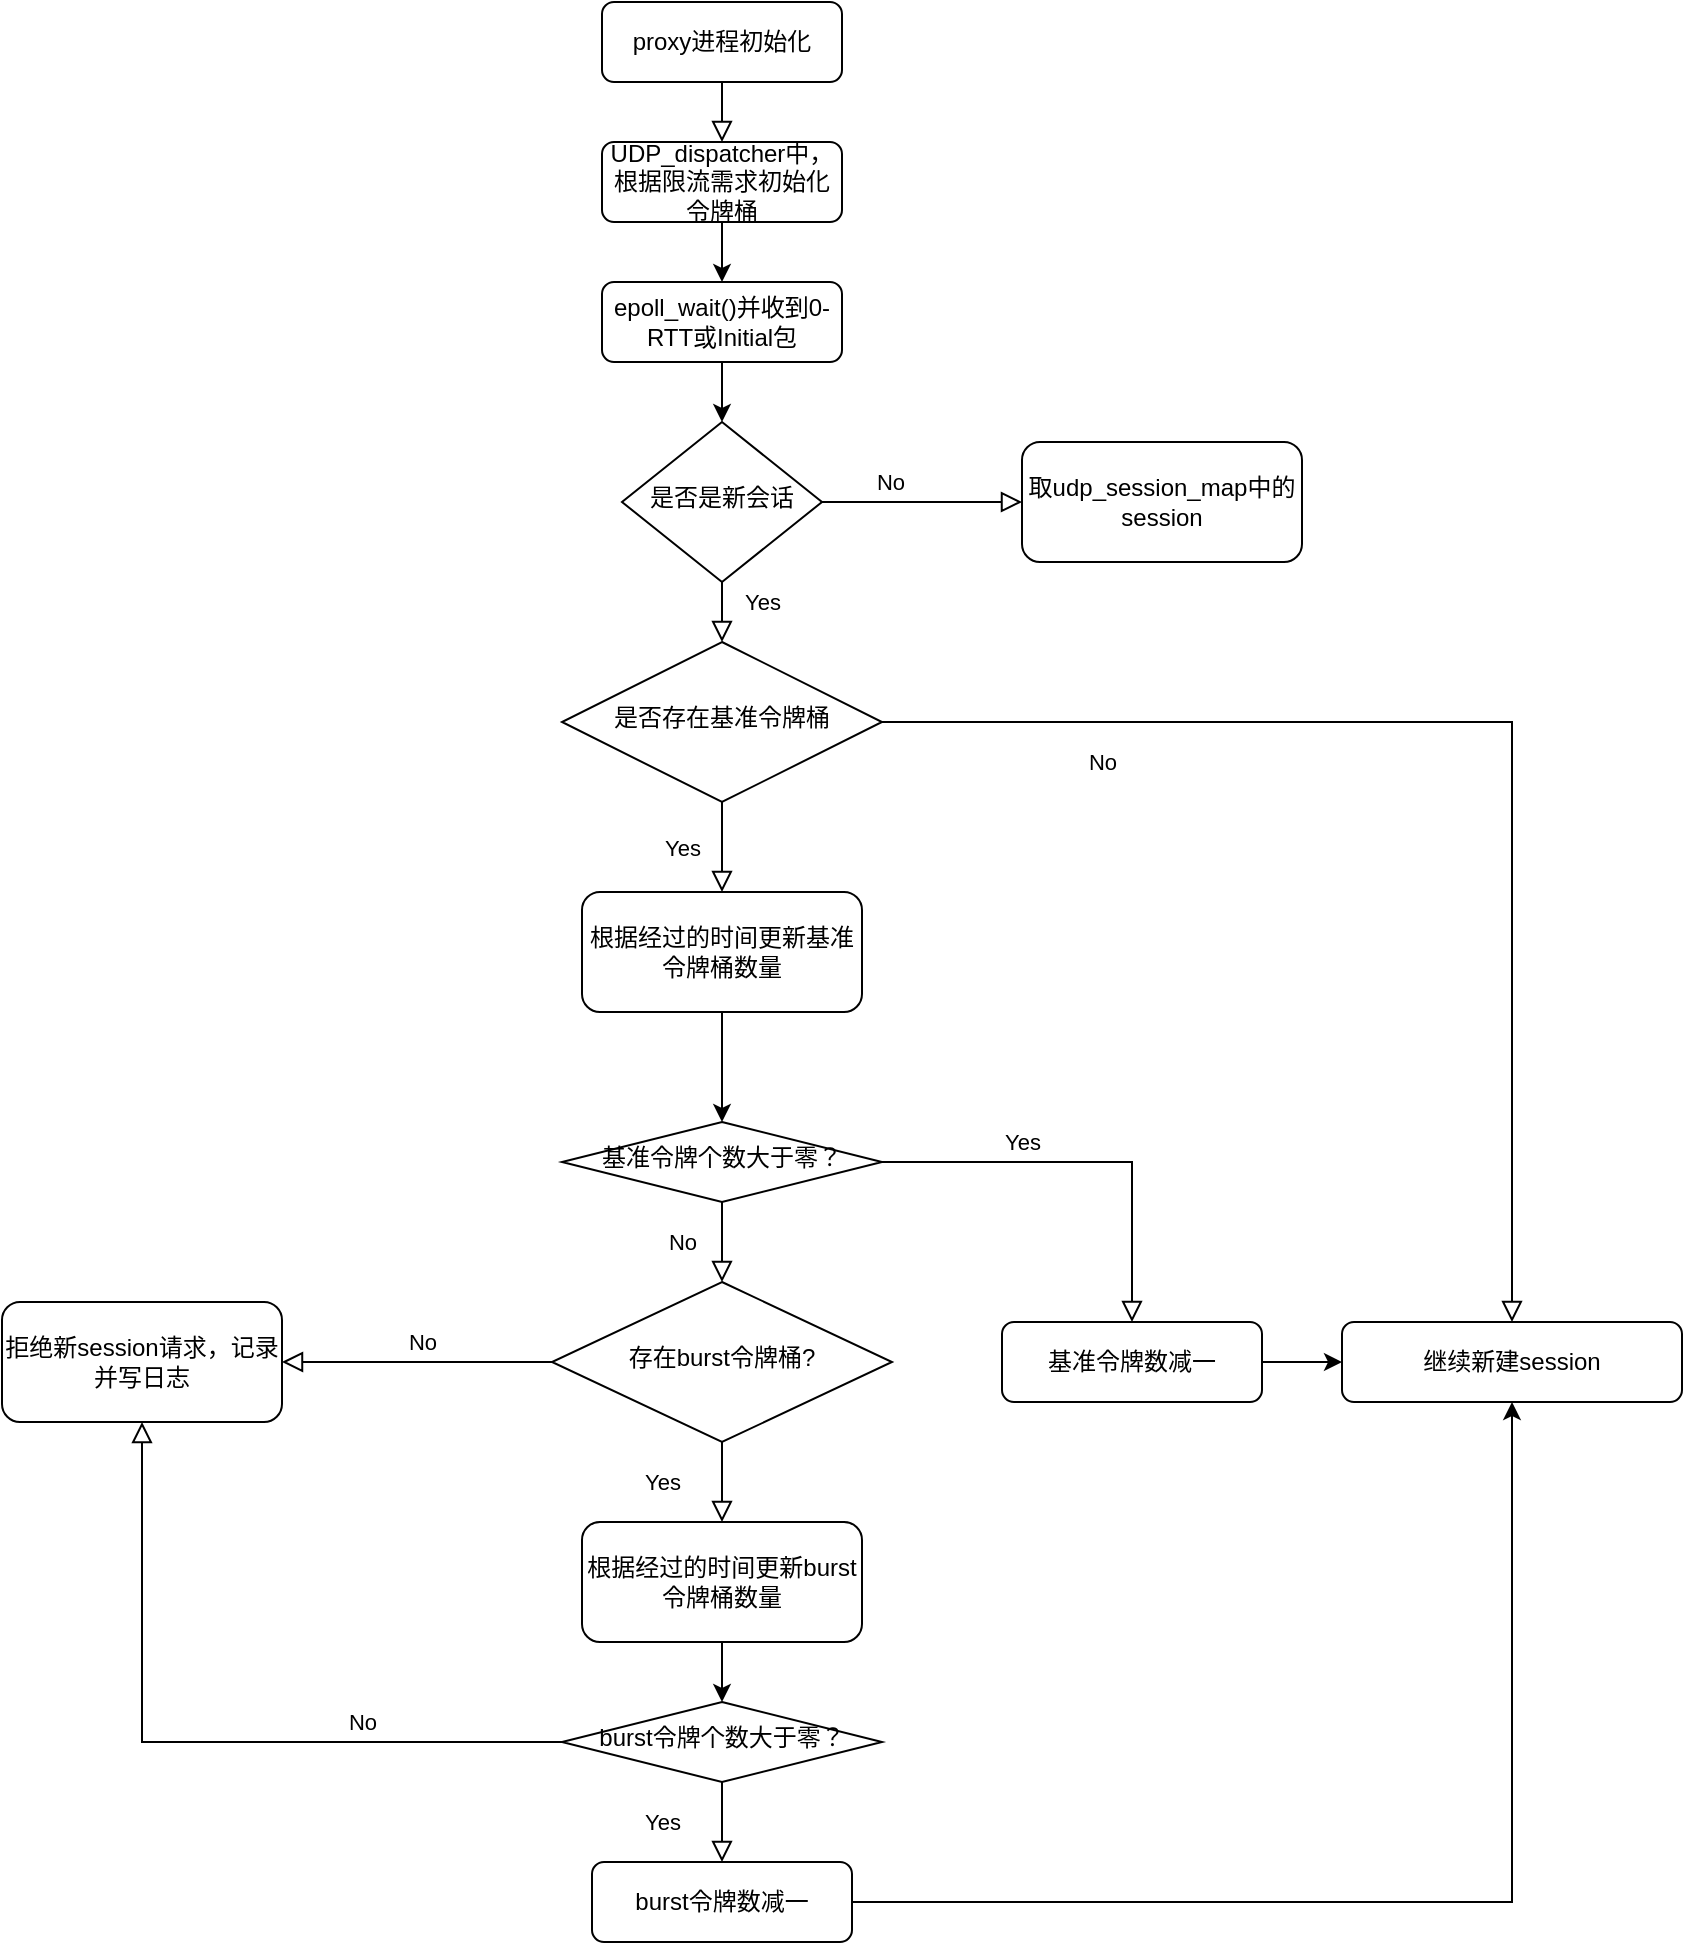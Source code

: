 <mxfile version="21.6.9" type="github">
  <diagram id="C5RBs43oDa-KdzZeNtuy" name="Page-1">
    <mxGraphModel dx="2501" dy="714" grid="1" gridSize="10" guides="1" tooltips="1" connect="1" arrows="1" fold="1" page="1" pageScale="1" pageWidth="827" pageHeight="1169" math="0" shadow="0">
      <root>
        <mxCell id="WIyWlLk6GJQsqaUBKTNV-0" />
        <mxCell id="WIyWlLk6GJQsqaUBKTNV-1" parent="WIyWlLk6GJQsqaUBKTNV-0" />
        <mxCell id="WIyWlLk6GJQsqaUBKTNV-2" value="" style="rounded=0;html=1;jettySize=auto;orthogonalLoop=1;fontSize=11;endArrow=block;endFill=0;endSize=8;strokeWidth=1;shadow=0;labelBackgroundColor=none;edgeStyle=orthogonalEdgeStyle;entryX=0.5;entryY=0;entryDx=0;entryDy=0;" parent="WIyWlLk6GJQsqaUBKTNV-1" source="WIyWlLk6GJQsqaUBKTNV-3" target="V_LDSARbya6VHITmil84-0" edge="1">
          <mxGeometry relative="1" as="geometry" />
        </mxCell>
        <mxCell id="WIyWlLk6GJQsqaUBKTNV-3" value="proxy进程初始化" style="rounded=1;whiteSpace=wrap;html=1;fontSize=12;glass=0;strokeWidth=1;shadow=0;" parent="WIyWlLk6GJQsqaUBKTNV-1" vertex="1">
          <mxGeometry x="160" y="80" width="120" height="40" as="geometry" />
        </mxCell>
        <mxCell id="WIyWlLk6GJQsqaUBKTNV-4" value="Yes" style="rounded=0;html=1;jettySize=auto;orthogonalLoop=1;fontSize=11;endArrow=block;endFill=0;endSize=8;strokeWidth=1;shadow=0;labelBackgroundColor=none;edgeStyle=orthogonalEdgeStyle;exitX=0.5;exitY=1;exitDx=0;exitDy=0;entryX=0.5;entryY=0;entryDx=0;entryDy=0;" parent="WIyWlLk6GJQsqaUBKTNV-1" source="V_LDSARbya6VHITmil84-10" target="V_LDSARbya6VHITmil84-17" edge="1">
          <mxGeometry y="-20" relative="1" as="geometry">
            <mxPoint as="offset" />
            <mxPoint x="130" y="460" as="sourcePoint" />
            <mxPoint x="220" y="500" as="targetPoint" />
            <Array as="points" />
          </mxGeometry>
        </mxCell>
        <mxCell id="WIyWlLk6GJQsqaUBKTNV-6" value="是否是新会话" style="rhombus;whiteSpace=wrap;html=1;shadow=0;fontFamily=Helvetica;fontSize=12;align=center;strokeWidth=1;spacing=6;spacingTop=-4;" parent="WIyWlLk6GJQsqaUBKTNV-1" vertex="1">
          <mxGeometry x="170" y="290" width="100" height="80" as="geometry" />
        </mxCell>
        <mxCell id="V_LDSARbya6VHITmil84-0" value="UDP_dispatcher中，根据限流需求初始化令牌桶" style="rounded=1;whiteSpace=wrap;html=1;fontSize=12;glass=0;strokeWidth=1;shadow=0;" parent="WIyWlLk6GJQsqaUBKTNV-1" vertex="1">
          <mxGeometry x="160" y="150" width="120" height="40" as="geometry" />
        </mxCell>
        <mxCell id="V_LDSARbya6VHITmil84-2" value="" style="endArrow=classic;html=1;rounded=0;exitX=0.5;exitY=1;exitDx=0;exitDy=0;entryX=0.5;entryY=0;entryDx=0;entryDy=0;" parent="WIyWlLk6GJQsqaUBKTNV-1" source="V_LDSARbya6VHITmil84-0" target="V_LDSARbya6VHITmil84-4" edge="1">
          <mxGeometry width="50" height="50" relative="1" as="geometry">
            <mxPoint x="390" y="300" as="sourcePoint" />
            <mxPoint x="235" y="240" as="targetPoint" />
          </mxGeometry>
        </mxCell>
        <mxCell id="V_LDSARbya6VHITmil84-4" value="epoll_wait()并收到0-RTT或Initial包" style="rounded=1;whiteSpace=wrap;html=1;fontSize=12;glass=0;strokeWidth=1;shadow=0;" parent="WIyWlLk6GJQsqaUBKTNV-1" vertex="1">
          <mxGeometry x="160" y="220" width="120" height="40" as="geometry" />
        </mxCell>
        <mxCell id="V_LDSARbya6VHITmil84-7" value="" style="endArrow=classic;html=1;rounded=0;exitX=0.5;exitY=1;exitDx=0;exitDy=0;" parent="WIyWlLk6GJQsqaUBKTNV-1" source="V_LDSARbya6VHITmil84-4" target="WIyWlLk6GJQsqaUBKTNV-6" edge="1">
          <mxGeometry width="50" height="50" relative="1" as="geometry">
            <mxPoint x="230" y="200" as="sourcePoint" />
            <mxPoint x="220" y="290" as="targetPoint" />
          </mxGeometry>
        </mxCell>
        <mxCell id="V_LDSARbya6VHITmil84-10" value="是否存在基准令牌桶" style="rhombus;whiteSpace=wrap;html=1;shadow=0;fontFamily=Helvetica;fontSize=12;align=center;strokeWidth=1;spacing=6;spacingTop=-4;" parent="WIyWlLk6GJQsqaUBKTNV-1" vertex="1">
          <mxGeometry x="140" y="400" width="160" height="80" as="geometry" />
        </mxCell>
        <mxCell id="_7VM2bFpZhrTtHM-rkx7-26" style="edgeStyle=orthogonalEdgeStyle;rounded=0;orthogonalLoop=1;jettySize=auto;html=1;exitX=0.5;exitY=1;exitDx=0;exitDy=0;entryX=0.5;entryY=0;entryDx=0;entryDy=0;" edge="1" parent="WIyWlLk6GJQsqaUBKTNV-1" source="V_LDSARbya6VHITmil84-17" target="V_LDSARbya6VHITmil84-21">
          <mxGeometry relative="1" as="geometry" />
        </mxCell>
        <mxCell id="V_LDSARbya6VHITmil84-17" value="根据经过的时间更新基准令牌桶数量" style="rounded=1;whiteSpace=wrap;html=1;fontSize=12;glass=0;strokeWidth=1;shadow=0;" parent="WIyWlLk6GJQsqaUBKTNV-1" vertex="1">
          <mxGeometry x="150" y="525" width="140" height="60" as="geometry" />
        </mxCell>
        <mxCell id="V_LDSARbya6VHITmil84-21" value="基准令牌个数大于零？" style="rhombus;whiteSpace=wrap;html=1;shadow=0;fontFamily=Helvetica;fontSize=12;align=center;strokeWidth=1;spacing=6;spacingTop=-4;" parent="WIyWlLk6GJQsqaUBKTNV-1" vertex="1">
          <mxGeometry x="140" y="640" width="160" height="40" as="geometry" />
        </mxCell>
        <mxCell id="V_LDSARbya6VHITmil84-57" style="edgeStyle=orthogonalEdgeStyle;rounded=0;orthogonalLoop=1;jettySize=auto;html=1;exitX=1;exitY=0.5;exitDx=0;exitDy=0;entryX=0;entryY=0.5;entryDx=0;entryDy=0;" parent="WIyWlLk6GJQsqaUBKTNV-1" source="V_LDSARbya6VHITmil84-22" target="V_LDSARbya6VHITmil84-56" edge="1">
          <mxGeometry relative="1" as="geometry" />
        </mxCell>
        <mxCell id="V_LDSARbya6VHITmil84-22" value="基准令牌数减一" style="rounded=1;whiteSpace=wrap;html=1;fontSize=12;glass=0;strokeWidth=1;shadow=0;" parent="WIyWlLk6GJQsqaUBKTNV-1" vertex="1">
          <mxGeometry x="360" y="740" width="130" height="40" as="geometry" />
        </mxCell>
        <mxCell id="V_LDSARbya6VHITmil84-25" value="取udp_session_map中的session" style="rounded=1;whiteSpace=wrap;html=1;fontSize=12;glass=0;strokeWidth=1;shadow=0;" parent="WIyWlLk6GJQsqaUBKTNV-1" vertex="1">
          <mxGeometry x="370" y="300" width="140" height="60" as="geometry" />
        </mxCell>
        <mxCell id="V_LDSARbya6VHITmil84-33" value="No" style="rounded=0;html=1;jettySize=auto;orthogonalLoop=1;fontSize=11;endArrow=block;endFill=0;endSize=8;strokeWidth=1;shadow=0;labelBackgroundColor=none;edgeStyle=orthogonalEdgeStyle;entryX=0;entryY=0.5;entryDx=0;entryDy=0;" parent="WIyWlLk6GJQsqaUBKTNV-1" source="WIyWlLk6GJQsqaUBKTNV-6" target="V_LDSARbya6VHITmil84-25" edge="1">
          <mxGeometry x="-0.333" y="10" relative="1" as="geometry">
            <mxPoint as="offset" />
            <mxPoint x="230" y="380" as="sourcePoint" />
            <mxPoint x="230" y="410" as="targetPoint" />
            <Array as="points">
              <mxPoint x="290" y="330" />
              <mxPoint x="290" y="330" />
            </Array>
          </mxGeometry>
        </mxCell>
        <mxCell id="V_LDSARbya6VHITmil84-39" value="Yes" style="rounded=0;html=1;jettySize=auto;orthogonalLoop=1;fontSize=11;endArrow=block;endFill=0;endSize=8;strokeWidth=1;shadow=0;labelBackgroundColor=none;edgeStyle=orthogonalEdgeStyle;exitX=0.5;exitY=1;exitDx=0;exitDy=0;" parent="WIyWlLk6GJQsqaUBKTNV-1" source="WIyWlLk6GJQsqaUBKTNV-6" target="V_LDSARbya6VHITmil84-10" edge="1">
          <mxGeometry x="0.2" y="20" relative="1" as="geometry">
            <mxPoint as="offset" />
            <mxPoint x="280" y="340" as="sourcePoint" />
            <mxPoint x="340" y="340" as="targetPoint" />
            <Array as="points" />
          </mxGeometry>
        </mxCell>
        <mxCell id="V_LDSARbya6VHITmil84-48" value="Yes" style="rounded=0;html=1;jettySize=auto;orthogonalLoop=1;fontSize=11;endArrow=block;endFill=0;endSize=8;strokeWidth=1;shadow=0;labelBackgroundColor=none;edgeStyle=orthogonalEdgeStyle;entryX=0.5;entryY=0;entryDx=0;entryDy=0;exitX=1;exitY=0.5;exitDx=0;exitDy=0;" parent="WIyWlLk6GJQsqaUBKTNV-1" source="V_LDSARbya6VHITmil84-21" target="V_LDSARbya6VHITmil84-22" edge="1">
          <mxGeometry x="-0.317" y="10" relative="1" as="geometry">
            <mxPoint as="offset" />
            <mxPoint x="235" y="860" as="sourcePoint" />
            <mxPoint x="360" y="660" as="targetPoint" />
            <Array as="points" />
          </mxGeometry>
        </mxCell>
        <mxCell id="V_LDSARbya6VHITmil84-50" value="No" style="rounded=0;html=1;jettySize=auto;orthogonalLoop=1;fontSize=11;endArrow=block;endFill=0;endSize=8;strokeWidth=1;shadow=0;labelBackgroundColor=none;edgeStyle=orthogonalEdgeStyle;exitX=1;exitY=0.5;exitDx=0;exitDy=0;entryX=0.5;entryY=0;entryDx=0;entryDy=0;" parent="WIyWlLk6GJQsqaUBKTNV-1" source="V_LDSARbya6VHITmil84-10" target="V_LDSARbya6VHITmil84-56" edge="1">
          <mxGeometry x="-0.642" y="-20" relative="1" as="geometry">
            <mxPoint as="offset" />
            <mxPoint x="230" y="490" as="sourcePoint" />
            <mxPoint x="390" y="670" as="targetPoint" />
            <Array as="points" />
          </mxGeometry>
        </mxCell>
        <mxCell id="V_LDSARbya6VHITmil84-56" value="继续新建session" style="rounded=1;whiteSpace=wrap;html=1;fontSize=12;glass=0;strokeWidth=1;shadow=0;" parent="WIyWlLk6GJQsqaUBKTNV-1" vertex="1">
          <mxGeometry x="530" y="740" width="170" height="40" as="geometry" />
        </mxCell>
        <mxCell id="V_LDSARbya6VHITmil84-61" value="No" style="rounded=0;html=1;jettySize=auto;orthogonalLoop=1;fontSize=11;endArrow=block;endFill=0;endSize=8;strokeWidth=1;shadow=0;labelBackgroundColor=none;edgeStyle=orthogonalEdgeStyle;entryX=0.5;entryY=0;entryDx=0;entryDy=0;exitX=0.5;exitY=1;exitDx=0;exitDy=0;" parent="WIyWlLk6GJQsqaUBKTNV-1" source="V_LDSARbya6VHITmil84-21" target="_7VM2bFpZhrTtHM-rkx7-7" edge="1">
          <mxGeometry y="-20" relative="1" as="geometry">
            <mxPoint as="offset" />
            <mxPoint x="315" y="800" as="sourcePoint" />
            <mxPoint x="220" y="840" as="targetPoint" />
            <Array as="points" />
          </mxGeometry>
        </mxCell>
        <mxCell id="_7VM2bFpZhrTtHM-rkx7-7" value="存在burst令牌桶?" style="rhombus;whiteSpace=wrap;html=1;shadow=0;fontFamily=Helvetica;fontSize=12;align=center;strokeWidth=1;spacing=6;spacingTop=-4;" vertex="1" parent="WIyWlLk6GJQsqaUBKTNV-1">
          <mxGeometry x="135" y="720" width="170" height="80" as="geometry" />
        </mxCell>
        <mxCell id="_7VM2bFpZhrTtHM-rkx7-8" value="Yes" style="rounded=0;html=1;jettySize=auto;orthogonalLoop=1;fontSize=11;endArrow=block;endFill=0;endSize=8;strokeWidth=1;shadow=0;labelBackgroundColor=none;edgeStyle=orthogonalEdgeStyle;exitX=0.5;exitY=1;exitDx=0;exitDy=0;entryX=0.5;entryY=0;entryDx=0;entryDy=0;" edge="1" parent="WIyWlLk6GJQsqaUBKTNV-1" source="_7VM2bFpZhrTtHM-rkx7-7" target="_7VM2bFpZhrTtHM-rkx7-9">
          <mxGeometry y="-30" relative="1" as="geometry">
            <mxPoint as="offset" />
            <mxPoint x="310" y="670" as="sourcePoint" />
            <mxPoint x="220" y="870" as="targetPoint" />
            <Array as="points" />
          </mxGeometry>
        </mxCell>
        <mxCell id="_7VM2bFpZhrTtHM-rkx7-14" style="edgeStyle=orthogonalEdgeStyle;rounded=0;orthogonalLoop=1;jettySize=auto;html=1;exitX=0.5;exitY=1;exitDx=0;exitDy=0;entryX=0.5;entryY=0;entryDx=0;entryDy=0;" edge="1" parent="WIyWlLk6GJQsqaUBKTNV-1" source="_7VM2bFpZhrTtHM-rkx7-9" target="_7VM2bFpZhrTtHM-rkx7-11">
          <mxGeometry relative="1" as="geometry" />
        </mxCell>
        <mxCell id="_7VM2bFpZhrTtHM-rkx7-9" value="根据经过的时间更新burst令牌桶数量" style="rounded=1;whiteSpace=wrap;html=1;fontSize=12;glass=0;strokeWidth=1;shadow=0;" vertex="1" parent="WIyWlLk6GJQsqaUBKTNV-1">
          <mxGeometry x="150" y="840" width="140" height="60" as="geometry" />
        </mxCell>
        <mxCell id="_7VM2bFpZhrTtHM-rkx7-11" value="burst令牌个数大于零？" style="rhombus;whiteSpace=wrap;html=1;shadow=0;fontFamily=Helvetica;fontSize=12;align=center;strokeWidth=1;spacing=6;spacingTop=-4;" vertex="1" parent="WIyWlLk6GJQsqaUBKTNV-1">
          <mxGeometry x="140" y="930" width="160" height="40" as="geometry" />
        </mxCell>
        <mxCell id="_7VM2bFpZhrTtHM-rkx7-22" style="edgeStyle=orthogonalEdgeStyle;rounded=0;orthogonalLoop=1;jettySize=auto;html=1;exitX=1;exitY=0.5;exitDx=0;exitDy=0;entryX=0.5;entryY=1;entryDx=0;entryDy=0;" edge="1" parent="WIyWlLk6GJQsqaUBKTNV-1" source="_7VM2bFpZhrTtHM-rkx7-16" target="V_LDSARbya6VHITmil84-56">
          <mxGeometry relative="1" as="geometry" />
        </mxCell>
        <mxCell id="_7VM2bFpZhrTtHM-rkx7-16" value="burst令牌数减一" style="rounded=1;whiteSpace=wrap;html=1;fontSize=12;glass=0;strokeWidth=1;shadow=0;" vertex="1" parent="WIyWlLk6GJQsqaUBKTNV-1">
          <mxGeometry x="155" y="1010" width="130" height="40" as="geometry" />
        </mxCell>
        <mxCell id="_7VM2bFpZhrTtHM-rkx7-20" value="Yes" style="rounded=0;html=1;jettySize=auto;orthogonalLoop=1;fontSize=11;endArrow=block;endFill=0;endSize=8;strokeWidth=1;shadow=0;labelBackgroundColor=none;edgeStyle=orthogonalEdgeStyle;entryX=0.5;entryY=0;entryDx=0;entryDy=0;exitX=0.5;exitY=1;exitDx=0;exitDy=0;" edge="1" parent="WIyWlLk6GJQsqaUBKTNV-1" source="_7VM2bFpZhrTtHM-rkx7-11" target="_7VM2bFpZhrTtHM-rkx7-16">
          <mxGeometry y="-30" relative="1" as="geometry">
            <mxPoint as="offset" />
            <mxPoint x="230" y="820" as="sourcePoint" />
            <mxPoint x="230" y="850" as="targetPoint" />
            <Array as="points" />
          </mxGeometry>
        </mxCell>
        <mxCell id="_7VM2bFpZhrTtHM-rkx7-21" value="No" style="rounded=0;html=1;jettySize=auto;orthogonalLoop=1;fontSize=11;endArrow=block;endFill=0;endSize=8;strokeWidth=1;shadow=0;labelBackgroundColor=none;edgeStyle=orthogonalEdgeStyle;exitX=0;exitY=0.5;exitDx=0;exitDy=0;entryX=1;entryY=0.5;entryDx=0;entryDy=0;" edge="1" parent="WIyWlLk6GJQsqaUBKTNV-1" source="_7VM2bFpZhrTtHM-rkx7-7" target="_7VM2bFpZhrTtHM-rkx7-23">
          <mxGeometry x="-0.037" y="-10" relative="1" as="geometry">
            <mxPoint as="offset" />
            <mxPoint x="240" y="820" as="sourcePoint" />
            <mxPoint x="30" y="760" as="targetPoint" />
            <Array as="points" />
          </mxGeometry>
        </mxCell>
        <mxCell id="_7VM2bFpZhrTtHM-rkx7-23" value="拒绝新session请求，记录并写日志" style="rounded=1;whiteSpace=wrap;html=1;fontSize=12;glass=0;strokeWidth=1;shadow=0;" vertex="1" parent="WIyWlLk6GJQsqaUBKTNV-1">
          <mxGeometry x="-140" y="730" width="140" height="60" as="geometry" />
        </mxCell>
        <mxCell id="_7VM2bFpZhrTtHM-rkx7-24" value="No" style="rounded=0;html=1;jettySize=auto;orthogonalLoop=1;fontSize=11;endArrow=block;endFill=0;endSize=8;strokeWidth=1;shadow=0;labelBackgroundColor=none;edgeStyle=orthogonalEdgeStyle;entryX=0.5;entryY=1;entryDx=0;entryDy=0;exitX=0;exitY=0.5;exitDx=0;exitDy=0;" edge="1" parent="WIyWlLk6GJQsqaUBKTNV-1" source="_7VM2bFpZhrTtHM-rkx7-11" target="_7VM2bFpZhrTtHM-rkx7-23">
          <mxGeometry x="-0.46" y="-10" relative="1" as="geometry">
            <mxPoint as="offset" />
            <mxPoint x="120" y="1020" as="sourcePoint" />
            <mxPoint x="230" y="1020" as="targetPoint" />
            <Array as="points" />
          </mxGeometry>
        </mxCell>
      </root>
    </mxGraphModel>
  </diagram>
</mxfile>
